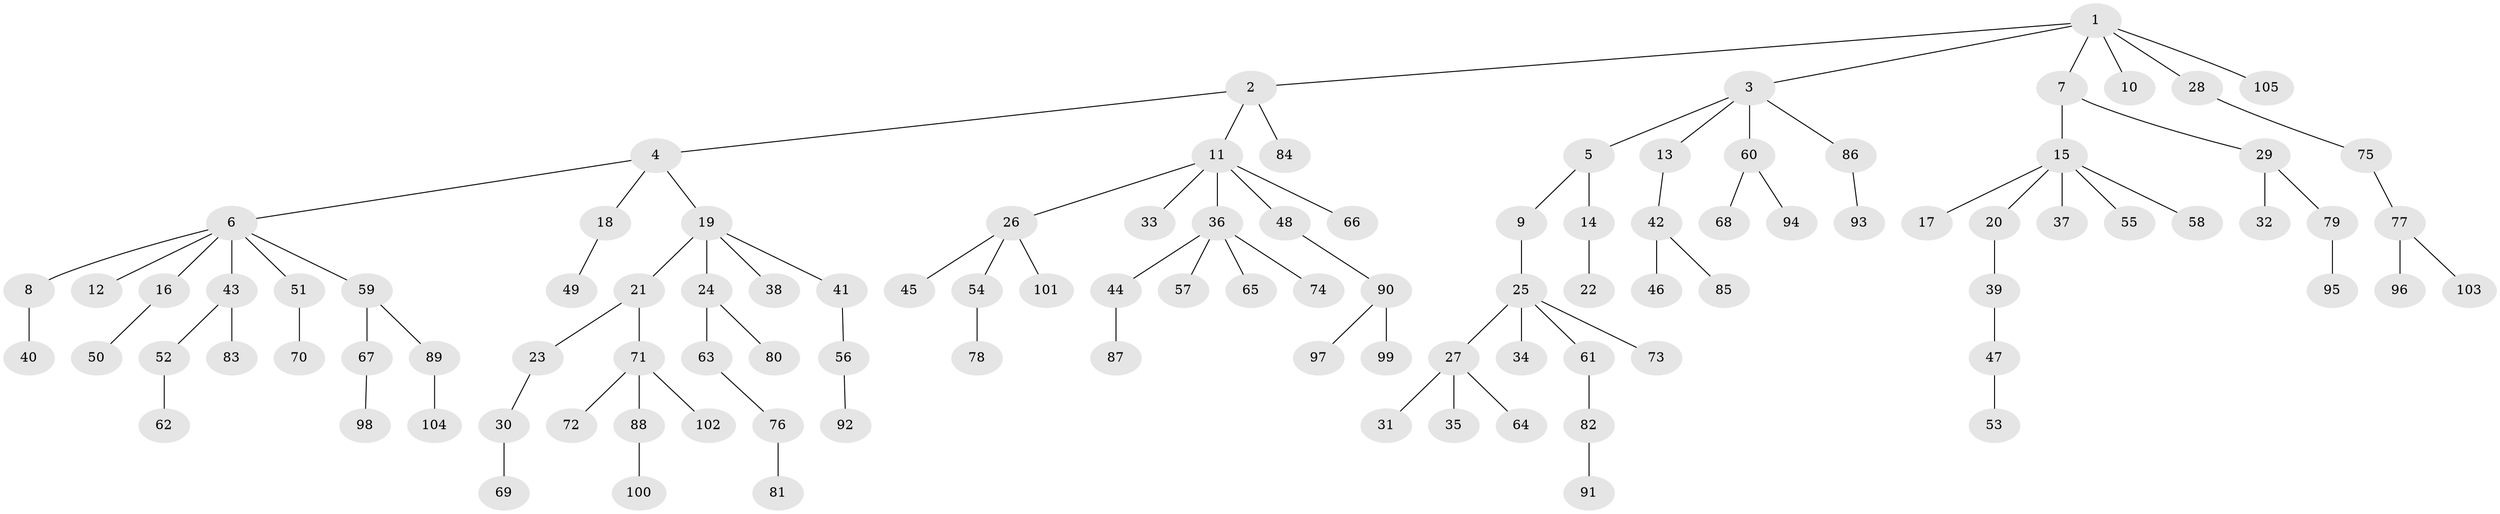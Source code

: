 // Generated by graph-tools (version 1.1) at 2025/11/02/27/25 16:11:29]
// undirected, 105 vertices, 104 edges
graph export_dot {
graph [start="1"]
  node [color=gray90,style=filled];
  1;
  2;
  3;
  4;
  5;
  6;
  7;
  8;
  9;
  10;
  11;
  12;
  13;
  14;
  15;
  16;
  17;
  18;
  19;
  20;
  21;
  22;
  23;
  24;
  25;
  26;
  27;
  28;
  29;
  30;
  31;
  32;
  33;
  34;
  35;
  36;
  37;
  38;
  39;
  40;
  41;
  42;
  43;
  44;
  45;
  46;
  47;
  48;
  49;
  50;
  51;
  52;
  53;
  54;
  55;
  56;
  57;
  58;
  59;
  60;
  61;
  62;
  63;
  64;
  65;
  66;
  67;
  68;
  69;
  70;
  71;
  72;
  73;
  74;
  75;
  76;
  77;
  78;
  79;
  80;
  81;
  82;
  83;
  84;
  85;
  86;
  87;
  88;
  89;
  90;
  91;
  92;
  93;
  94;
  95;
  96;
  97;
  98;
  99;
  100;
  101;
  102;
  103;
  104;
  105;
  1 -- 2;
  1 -- 3;
  1 -- 7;
  1 -- 10;
  1 -- 28;
  1 -- 105;
  2 -- 4;
  2 -- 11;
  2 -- 84;
  3 -- 5;
  3 -- 13;
  3 -- 60;
  3 -- 86;
  4 -- 6;
  4 -- 18;
  4 -- 19;
  5 -- 9;
  5 -- 14;
  6 -- 8;
  6 -- 12;
  6 -- 16;
  6 -- 43;
  6 -- 51;
  6 -- 59;
  7 -- 15;
  7 -- 29;
  8 -- 40;
  9 -- 25;
  11 -- 26;
  11 -- 33;
  11 -- 36;
  11 -- 48;
  11 -- 66;
  13 -- 42;
  14 -- 22;
  15 -- 17;
  15 -- 20;
  15 -- 37;
  15 -- 55;
  15 -- 58;
  16 -- 50;
  18 -- 49;
  19 -- 21;
  19 -- 24;
  19 -- 38;
  19 -- 41;
  20 -- 39;
  21 -- 23;
  21 -- 71;
  23 -- 30;
  24 -- 63;
  24 -- 80;
  25 -- 27;
  25 -- 34;
  25 -- 61;
  25 -- 73;
  26 -- 45;
  26 -- 54;
  26 -- 101;
  27 -- 31;
  27 -- 35;
  27 -- 64;
  28 -- 75;
  29 -- 32;
  29 -- 79;
  30 -- 69;
  36 -- 44;
  36 -- 57;
  36 -- 65;
  36 -- 74;
  39 -- 47;
  41 -- 56;
  42 -- 46;
  42 -- 85;
  43 -- 52;
  43 -- 83;
  44 -- 87;
  47 -- 53;
  48 -- 90;
  51 -- 70;
  52 -- 62;
  54 -- 78;
  56 -- 92;
  59 -- 67;
  59 -- 89;
  60 -- 68;
  60 -- 94;
  61 -- 82;
  63 -- 76;
  67 -- 98;
  71 -- 72;
  71 -- 88;
  71 -- 102;
  75 -- 77;
  76 -- 81;
  77 -- 96;
  77 -- 103;
  79 -- 95;
  82 -- 91;
  86 -- 93;
  88 -- 100;
  89 -- 104;
  90 -- 97;
  90 -- 99;
}
